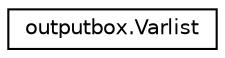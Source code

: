 digraph "Graphical Class Hierarchy"
{
 // LATEX_PDF_SIZE
  edge [fontname="Helvetica",fontsize="10",labelfontname="Helvetica",labelfontsize="10"];
  node [fontname="Helvetica",fontsize="10",shape=record];
  rankdir="LR";
  Node0 [label="outputbox.Varlist",height=0.2,width=0.4,color="black", fillcolor="white", style="filled",URL="$classoutputbox_1_1_varlist.html",tooltip=" "];
}
